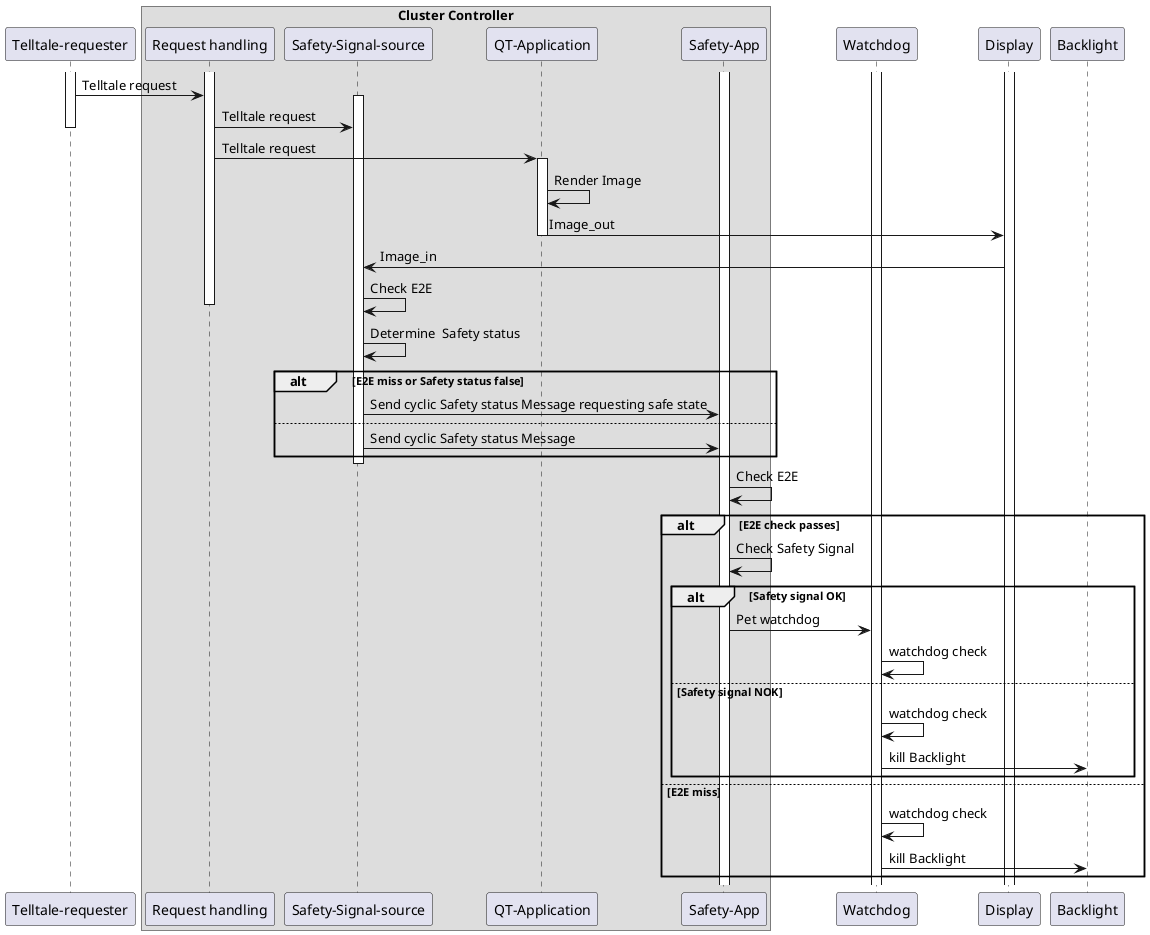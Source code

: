 @startuml
'skinparam wrapWidth 200
participant "Telltale-requester"

box "Cluster Controller"
participant "Request handling" order 5
participant "Safety-Signal-source" order 10
participant "QT-Application" order 15
participant "Safety-App" order 20
end box
participant "Watchdog" order 30
participant "Display" order 35
participant "Backlight" order 40


activate "Display"
activate "Telltale-requester"
activate "Request handling"
activate "Watchdog"
"Telltale-requester" -> "Request handling" : Telltale request
activate "Safety-Signal-source"
"Request handling" -> "Safety-Signal-source": Telltale request
deactivate "Telltale-requester"

"Request handling" -> "QT-Application" : Telltale request
activate "QT-Application"
"QT-Application" -> "QT-Application" : Render Image

"QT-Application" -> "Display": Image_out
deactivate "QT-Application"
"Display" ->  "Safety-Signal-source" : Image_in
"Safety-Signal-source" -> "Safety-Signal-source" : Check E2E

deactivate "Request handling"
"Safety-Signal-source" -> "Safety-Signal-source": Determine  Safety status
alt E2E miss or Safety status false
"Safety-Signal-source" -> "Safety-App": Send cyclic Safety status Message requesting safe state
else 
"Safety-Signal-source" -> "Safety-App": Send cyclic Safety status Message
end
deactivate "Safety-Signal-source"
activate "Safety-App"
"Safety-App" -> "Safety-App": Check E2E
alt E2E check passes
"Safety-App" -> "Safety-App": Check Safety Signal
alt Safety signal OK
"Safety-App" -> "Watchdog": Pet watchdog
"Watchdog" -> "Watchdog": watchdog check
else Safety signal NOK
"Watchdog" -> "Watchdog": watchdog check
"Watchdog" -> "Backlight": kill Backlight
end
else E2E miss
"Watchdog" -> "Watchdog": watchdog check
"Watchdog" -> "Backlight": kill Backlight
end
@enduml